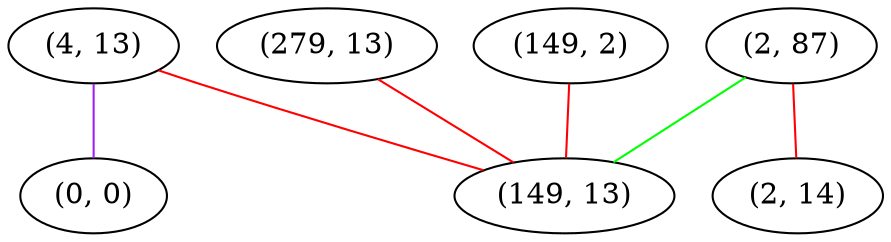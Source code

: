graph "" {
"(4, 13)";
"(279, 13)";
"(149, 2)";
"(2, 87)";
"(0, 0)";
"(2, 14)";
"(149, 13)";
"(4, 13)" -- "(0, 0)"  [color=purple, key=0, weight=4];
"(4, 13)" -- "(149, 13)"  [color=red, key=0, weight=1];
"(279, 13)" -- "(149, 13)"  [color=red, key=0, weight=1];
"(149, 2)" -- "(149, 13)"  [color=red, key=0, weight=1];
"(2, 87)" -- "(2, 14)"  [color=red, key=0, weight=1];
"(2, 87)" -- "(149, 13)"  [color=green, key=0, weight=2];
}
